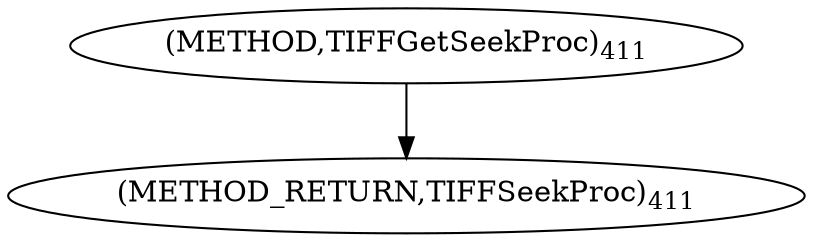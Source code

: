digraph "TIFFGetSeekProc" {  
"8707" [label = <(METHOD,TIFFGetSeekProc)<SUB>411</SUB>> ]
"8709" [label = <(METHOD_RETURN,TIFFSeekProc)<SUB>411</SUB>> ]
  "8707" -> "8709" 
}
